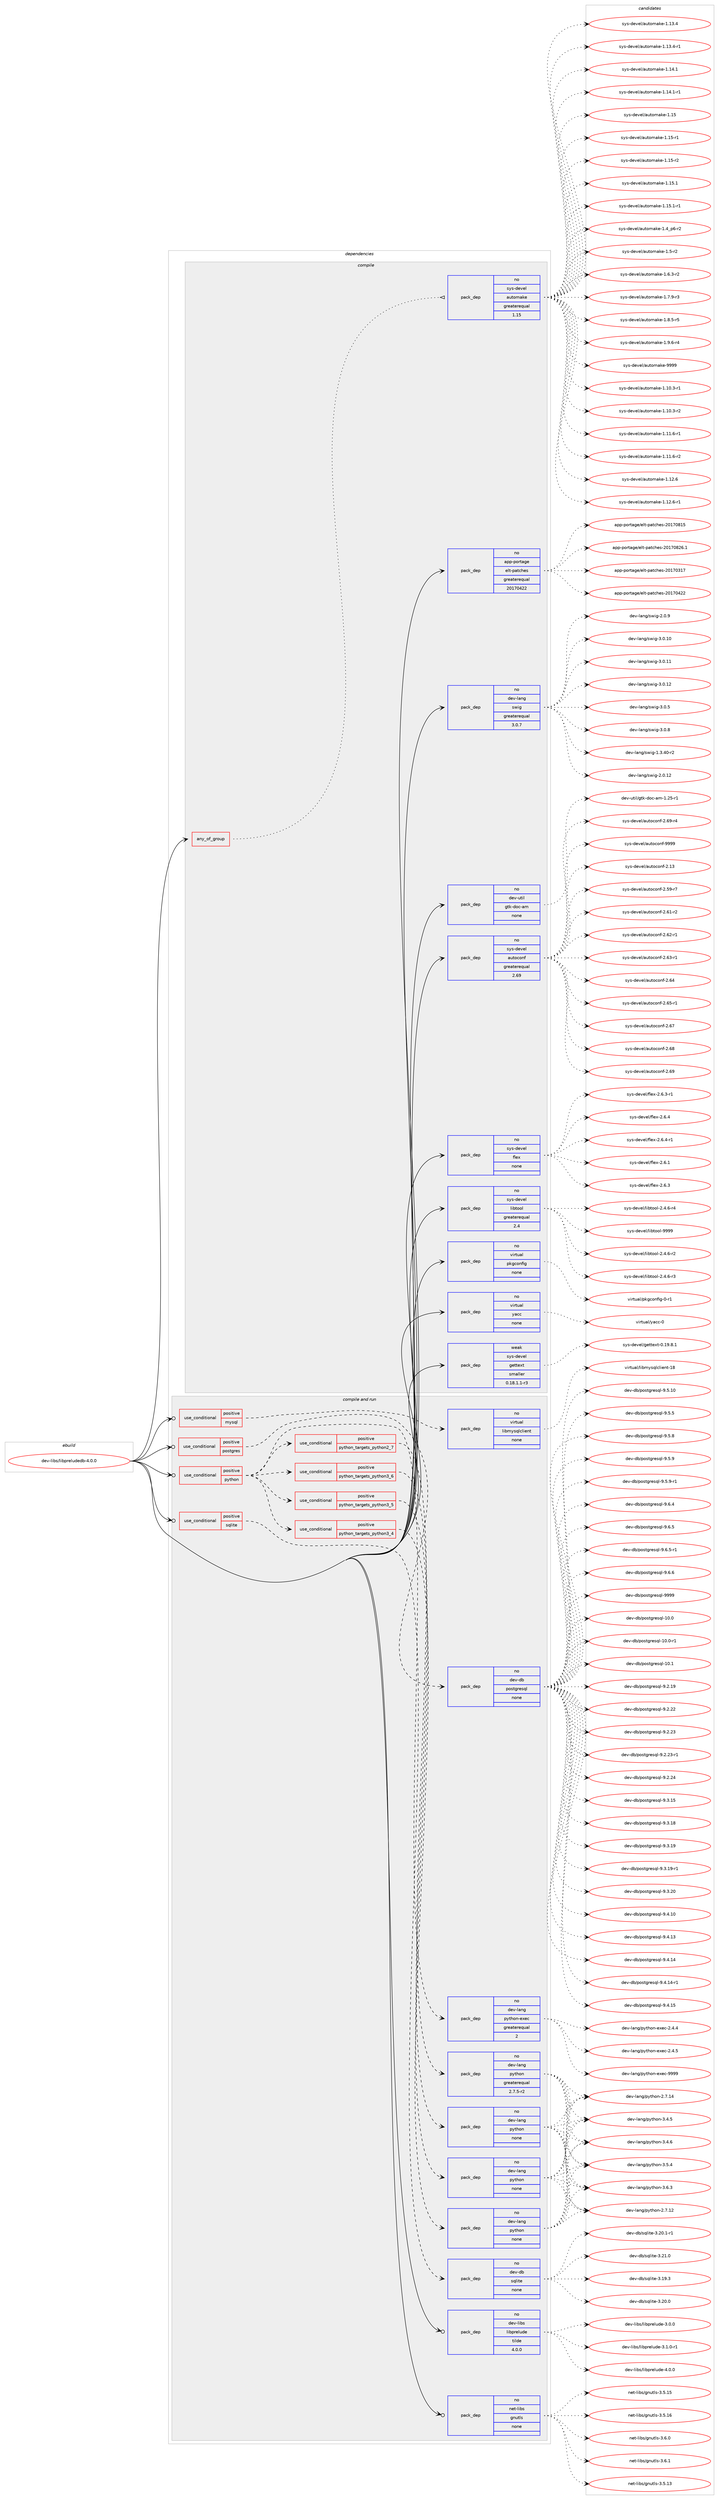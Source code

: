 digraph prolog {

# *************
# Graph options
# *************

newrank=true;
concentrate=true;
compound=true;
graph [rankdir=LR,fontname=Helvetica,fontsize=10,ranksep=1.5];#, ranksep=2.5, nodesep=0.2];
edge  [arrowhead=vee];
node  [fontname=Helvetica,fontsize=10];

# **********
# The ebuild
# **********

subgraph cluster_leftcol {
color=gray;
rank=same;
label=<<i>ebuild</i>>;
id [label="dev-libs/libpreludedb-4.0.0", color=red, width=4, href="../dev-libs/libpreludedb-4.0.0.svg"];
}

# ****************
# The dependencies
# ****************

subgraph cluster_midcol {
color=gray;
label=<<i>dependencies</i>>;
subgraph cluster_compile {
fillcolor="#eeeeee";
style=filled;
label=<<i>compile</i>>;
subgraph any3426 {
dependency116790 [label=<<TABLE BORDER="0" CELLBORDER="1" CELLSPACING="0" CELLPADDING="4"><TR><TD CELLPADDING="10">any_of_group</TD></TR></TABLE>>, shape=none, color=red];subgraph pack88078 {
dependency116791 [label=<<TABLE BORDER="0" CELLBORDER="1" CELLSPACING="0" CELLPADDING="4" WIDTH="220"><TR><TD ROWSPAN="6" CELLPADDING="30">pack_dep</TD></TR><TR><TD WIDTH="110">no</TD></TR><TR><TD>sys-devel</TD></TR><TR><TD>automake</TD></TR><TR><TD>greaterequal</TD></TR><TR><TD>1.15</TD></TR></TABLE>>, shape=none, color=blue];
}
dependency116790:e -> dependency116791:w [weight=20,style="dotted",arrowhead="oinv"];
}
id:e -> dependency116790:w [weight=20,style="solid",arrowhead="vee"];
subgraph pack88079 {
dependency116792 [label=<<TABLE BORDER="0" CELLBORDER="1" CELLSPACING="0" CELLPADDING="4" WIDTH="220"><TR><TD ROWSPAN="6" CELLPADDING="30">pack_dep</TD></TR><TR><TD WIDTH="110">no</TD></TR><TR><TD>app-portage</TD></TR><TR><TD>elt-patches</TD></TR><TR><TD>greaterequal</TD></TR><TR><TD>20170422</TD></TR></TABLE>>, shape=none, color=blue];
}
id:e -> dependency116792:w [weight=20,style="solid",arrowhead="vee"];
subgraph pack88080 {
dependency116793 [label=<<TABLE BORDER="0" CELLBORDER="1" CELLSPACING="0" CELLPADDING="4" WIDTH="220"><TR><TD ROWSPAN="6" CELLPADDING="30">pack_dep</TD></TR><TR><TD WIDTH="110">no</TD></TR><TR><TD>dev-lang</TD></TR><TR><TD>swig</TD></TR><TR><TD>greaterequal</TD></TR><TR><TD>3.0.7</TD></TR></TABLE>>, shape=none, color=blue];
}
id:e -> dependency116793:w [weight=20,style="solid",arrowhead="vee"];
subgraph pack88081 {
dependency116794 [label=<<TABLE BORDER="0" CELLBORDER="1" CELLSPACING="0" CELLPADDING="4" WIDTH="220"><TR><TD ROWSPAN="6" CELLPADDING="30">pack_dep</TD></TR><TR><TD WIDTH="110">no</TD></TR><TR><TD>dev-util</TD></TR><TR><TD>gtk-doc-am</TD></TR><TR><TD>none</TD></TR><TR><TD></TD></TR></TABLE>>, shape=none, color=blue];
}
id:e -> dependency116794:w [weight=20,style="solid",arrowhead="vee"];
subgraph pack88082 {
dependency116795 [label=<<TABLE BORDER="0" CELLBORDER="1" CELLSPACING="0" CELLPADDING="4" WIDTH="220"><TR><TD ROWSPAN="6" CELLPADDING="30">pack_dep</TD></TR><TR><TD WIDTH="110">no</TD></TR><TR><TD>sys-devel</TD></TR><TR><TD>autoconf</TD></TR><TR><TD>greaterequal</TD></TR><TR><TD>2.69</TD></TR></TABLE>>, shape=none, color=blue];
}
id:e -> dependency116795:w [weight=20,style="solid",arrowhead="vee"];
subgraph pack88083 {
dependency116796 [label=<<TABLE BORDER="0" CELLBORDER="1" CELLSPACING="0" CELLPADDING="4" WIDTH="220"><TR><TD ROWSPAN="6" CELLPADDING="30">pack_dep</TD></TR><TR><TD WIDTH="110">no</TD></TR><TR><TD>sys-devel</TD></TR><TR><TD>flex</TD></TR><TR><TD>none</TD></TR><TR><TD></TD></TR></TABLE>>, shape=none, color=blue];
}
id:e -> dependency116796:w [weight=20,style="solid",arrowhead="vee"];
subgraph pack88084 {
dependency116797 [label=<<TABLE BORDER="0" CELLBORDER="1" CELLSPACING="0" CELLPADDING="4" WIDTH="220"><TR><TD ROWSPAN="6" CELLPADDING="30">pack_dep</TD></TR><TR><TD WIDTH="110">no</TD></TR><TR><TD>sys-devel</TD></TR><TR><TD>libtool</TD></TR><TR><TD>greaterequal</TD></TR><TR><TD>2.4</TD></TR></TABLE>>, shape=none, color=blue];
}
id:e -> dependency116797:w [weight=20,style="solid",arrowhead="vee"];
subgraph pack88085 {
dependency116798 [label=<<TABLE BORDER="0" CELLBORDER="1" CELLSPACING="0" CELLPADDING="4" WIDTH="220"><TR><TD ROWSPAN="6" CELLPADDING="30">pack_dep</TD></TR><TR><TD WIDTH="110">no</TD></TR><TR><TD>virtual</TD></TR><TR><TD>pkgconfig</TD></TR><TR><TD>none</TD></TR><TR><TD></TD></TR></TABLE>>, shape=none, color=blue];
}
id:e -> dependency116798:w [weight=20,style="solid",arrowhead="vee"];
subgraph pack88086 {
dependency116799 [label=<<TABLE BORDER="0" CELLBORDER="1" CELLSPACING="0" CELLPADDING="4" WIDTH="220"><TR><TD ROWSPAN="6" CELLPADDING="30">pack_dep</TD></TR><TR><TD WIDTH="110">no</TD></TR><TR><TD>virtual</TD></TR><TR><TD>yacc</TD></TR><TR><TD>none</TD></TR><TR><TD></TD></TR></TABLE>>, shape=none, color=blue];
}
id:e -> dependency116799:w [weight=20,style="solid",arrowhead="vee"];
subgraph pack88087 {
dependency116800 [label=<<TABLE BORDER="0" CELLBORDER="1" CELLSPACING="0" CELLPADDING="4" WIDTH="220"><TR><TD ROWSPAN="6" CELLPADDING="30">pack_dep</TD></TR><TR><TD WIDTH="110">weak</TD></TR><TR><TD>sys-devel</TD></TR><TR><TD>gettext</TD></TR><TR><TD>smaller</TD></TR><TR><TD>0.18.1.1-r3</TD></TR></TABLE>>, shape=none, color=blue];
}
id:e -> dependency116800:w [weight=20,style="solid",arrowhead="vee"];
}
subgraph cluster_compileandrun {
fillcolor="#eeeeee";
style=filled;
label=<<i>compile and run</i>>;
subgraph cond25256 {
dependency116801 [label=<<TABLE BORDER="0" CELLBORDER="1" CELLSPACING="0" CELLPADDING="4"><TR><TD ROWSPAN="3" CELLPADDING="10">use_conditional</TD></TR><TR><TD>positive</TD></TR><TR><TD>mysql</TD></TR></TABLE>>, shape=none, color=red];
subgraph pack88088 {
dependency116802 [label=<<TABLE BORDER="0" CELLBORDER="1" CELLSPACING="0" CELLPADDING="4" WIDTH="220"><TR><TD ROWSPAN="6" CELLPADDING="30">pack_dep</TD></TR><TR><TD WIDTH="110">no</TD></TR><TR><TD>virtual</TD></TR><TR><TD>libmysqlclient</TD></TR><TR><TD>none</TD></TR><TR><TD></TD></TR></TABLE>>, shape=none, color=blue];
}
dependency116801:e -> dependency116802:w [weight=20,style="dashed",arrowhead="vee"];
}
id:e -> dependency116801:w [weight=20,style="solid",arrowhead="odotvee"];
subgraph cond25257 {
dependency116803 [label=<<TABLE BORDER="0" CELLBORDER="1" CELLSPACING="0" CELLPADDING="4"><TR><TD ROWSPAN="3" CELLPADDING="10">use_conditional</TD></TR><TR><TD>positive</TD></TR><TR><TD>postgres</TD></TR></TABLE>>, shape=none, color=red];
subgraph pack88089 {
dependency116804 [label=<<TABLE BORDER="0" CELLBORDER="1" CELLSPACING="0" CELLPADDING="4" WIDTH="220"><TR><TD ROWSPAN="6" CELLPADDING="30">pack_dep</TD></TR><TR><TD WIDTH="110">no</TD></TR><TR><TD>dev-db</TD></TR><TR><TD>postgresql</TD></TR><TR><TD>none</TD></TR><TR><TD></TD></TR></TABLE>>, shape=none, color=blue];
}
dependency116803:e -> dependency116804:w [weight=20,style="dashed",arrowhead="vee"];
}
id:e -> dependency116803:w [weight=20,style="solid",arrowhead="odotvee"];
subgraph cond25258 {
dependency116805 [label=<<TABLE BORDER="0" CELLBORDER="1" CELLSPACING="0" CELLPADDING="4"><TR><TD ROWSPAN="3" CELLPADDING="10">use_conditional</TD></TR><TR><TD>positive</TD></TR><TR><TD>python</TD></TR></TABLE>>, shape=none, color=red];
subgraph cond25259 {
dependency116806 [label=<<TABLE BORDER="0" CELLBORDER="1" CELLSPACING="0" CELLPADDING="4"><TR><TD ROWSPAN="3" CELLPADDING="10">use_conditional</TD></TR><TR><TD>positive</TD></TR><TR><TD>python_targets_python2_7</TD></TR></TABLE>>, shape=none, color=red];
subgraph pack88090 {
dependency116807 [label=<<TABLE BORDER="0" CELLBORDER="1" CELLSPACING="0" CELLPADDING="4" WIDTH="220"><TR><TD ROWSPAN="6" CELLPADDING="30">pack_dep</TD></TR><TR><TD WIDTH="110">no</TD></TR><TR><TD>dev-lang</TD></TR><TR><TD>python</TD></TR><TR><TD>greaterequal</TD></TR><TR><TD>2.7.5-r2</TD></TR></TABLE>>, shape=none, color=blue];
}
dependency116806:e -> dependency116807:w [weight=20,style="dashed",arrowhead="vee"];
}
dependency116805:e -> dependency116806:w [weight=20,style="dashed",arrowhead="vee"];
subgraph cond25260 {
dependency116808 [label=<<TABLE BORDER="0" CELLBORDER="1" CELLSPACING="0" CELLPADDING="4"><TR><TD ROWSPAN="3" CELLPADDING="10">use_conditional</TD></TR><TR><TD>positive</TD></TR><TR><TD>python_targets_python3_4</TD></TR></TABLE>>, shape=none, color=red];
subgraph pack88091 {
dependency116809 [label=<<TABLE BORDER="0" CELLBORDER="1" CELLSPACING="0" CELLPADDING="4" WIDTH="220"><TR><TD ROWSPAN="6" CELLPADDING="30">pack_dep</TD></TR><TR><TD WIDTH="110">no</TD></TR><TR><TD>dev-lang</TD></TR><TR><TD>python</TD></TR><TR><TD>none</TD></TR><TR><TD></TD></TR></TABLE>>, shape=none, color=blue];
}
dependency116808:e -> dependency116809:w [weight=20,style="dashed",arrowhead="vee"];
}
dependency116805:e -> dependency116808:w [weight=20,style="dashed",arrowhead="vee"];
subgraph cond25261 {
dependency116810 [label=<<TABLE BORDER="0" CELLBORDER="1" CELLSPACING="0" CELLPADDING="4"><TR><TD ROWSPAN="3" CELLPADDING="10">use_conditional</TD></TR><TR><TD>positive</TD></TR><TR><TD>python_targets_python3_5</TD></TR></TABLE>>, shape=none, color=red];
subgraph pack88092 {
dependency116811 [label=<<TABLE BORDER="0" CELLBORDER="1" CELLSPACING="0" CELLPADDING="4" WIDTH="220"><TR><TD ROWSPAN="6" CELLPADDING="30">pack_dep</TD></TR><TR><TD WIDTH="110">no</TD></TR><TR><TD>dev-lang</TD></TR><TR><TD>python</TD></TR><TR><TD>none</TD></TR><TR><TD></TD></TR></TABLE>>, shape=none, color=blue];
}
dependency116810:e -> dependency116811:w [weight=20,style="dashed",arrowhead="vee"];
}
dependency116805:e -> dependency116810:w [weight=20,style="dashed",arrowhead="vee"];
subgraph cond25262 {
dependency116812 [label=<<TABLE BORDER="0" CELLBORDER="1" CELLSPACING="0" CELLPADDING="4"><TR><TD ROWSPAN="3" CELLPADDING="10">use_conditional</TD></TR><TR><TD>positive</TD></TR><TR><TD>python_targets_python3_6</TD></TR></TABLE>>, shape=none, color=red];
subgraph pack88093 {
dependency116813 [label=<<TABLE BORDER="0" CELLBORDER="1" CELLSPACING="0" CELLPADDING="4" WIDTH="220"><TR><TD ROWSPAN="6" CELLPADDING="30">pack_dep</TD></TR><TR><TD WIDTH="110">no</TD></TR><TR><TD>dev-lang</TD></TR><TR><TD>python</TD></TR><TR><TD>none</TD></TR><TR><TD></TD></TR></TABLE>>, shape=none, color=blue];
}
dependency116812:e -> dependency116813:w [weight=20,style="dashed",arrowhead="vee"];
}
dependency116805:e -> dependency116812:w [weight=20,style="dashed",arrowhead="vee"];
subgraph pack88094 {
dependency116814 [label=<<TABLE BORDER="0" CELLBORDER="1" CELLSPACING="0" CELLPADDING="4" WIDTH="220"><TR><TD ROWSPAN="6" CELLPADDING="30">pack_dep</TD></TR><TR><TD WIDTH="110">no</TD></TR><TR><TD>dev-lang</TD></TR><TR><TD>python-exec</TD></TR><TR><TD>greaterequal</TD></TR><TR><TD>2</TD></TR></TABLE>>, shape=none, color=blue];
}
dependency116805:e -> dependency116814:w [weight=20,style="dashed",arrowhead="vee"];
}
id:e -> dependency116805:w [weight=20,style="solid",arrowhead="odotvee"];
subgraph cond25263 {
dependency116815 [label=<<TABLE BORDER="0" CELLBORDER="1" CELLSPACING="0" CELLPADDING="4"><TR><TD ROWSPAN="3" CELLPADDING="10">use_conditional</TD></TR><TR><TD>positive</TD></TR><TR><TD>sqlite</TD></TR></TABLE>>, shape=none, color=red];
subgraph pack88095 {
dependency116816 [label=<<TABLE BORDER="0" CELLBORDER="1" CELLSPACING="0" CELLPADDING="4" WIDTH="220"><TR><TD ROWSPAN="6" CELLPADDING="30">pack_dep</TD></TR><TR><TD WIDTH="110">no</TD></TR><TR><TD>dev-db</TD></TR><TR><TD>sqlite</TD></TR><TR><TD>none</TD></TR><TR><TD></TD></TR></TABLE>>, shape=none, color=blue];
}
dependency116815:e -> dependency116816:w [weight=20,style="dashed",arrowhead="vee"];
}
id:e -> dependency116815:w [weight=20,style="solid",arrowhead="odotvee"];
subgraph pack88096 {
dependency116817 [label=<<TABLE BORDER="0" CELLBORDER="1" CELLSPACING="0" CELLPADDING="4" WIDTH="220"><TR><TD ROWSPAN="6" CELLPADDING="30">pack_dep</TD></TR><TR><TD WIDTH="110">no</TD></TR><TR><TD>dev-libs</TD></TR><TR><TD>libprelude</TD></TR><TR><TD>tilde</TD></TR><TR><TD>4.0.0</TD></TR></TABLE>>, shape=none, color=blue];
}
id:e -> dependency116817:w [weight=20,style="solid",arrowhead="odotvee"];
subgraph pack88097 {
dependency116818 [label=<<TABLE BORDER="0" CELLBORDER="1" CELLSPACING="0" CELLPADDING="4" WIDTH="220"><TR><TD ROWSPAN="6" CELLPADDING="30">pack_dep</TD></TR><TR><TD WIDTH="110">no</TD></TR><TR><TD>net-libs</TD></TR><TR><TD>gnutls</TD></TR><TR><TD>none</TD></TR><TR><TD></TD></TR></TABLE>>, shape=none, color=blue];
}
id:e -> dependency116818:w [weight=20,style="solid",arrowhead="odotvee"];
}
subgraph cluster_run {
fillcolor="#eeeeee";
style=filled;
label=<<i>run</i>>;
}
}

# **************
# The candidates
# **************

subgraph cluster_choices {
rank=same;
color=gray;
label=<<i>candidates</i>>;

subgraph choice88078 {
color=black;
nodesep=1;
choice11512111545100101118101108479711711611110997107101454946494846514511449 [label="sys-devel/automake-1.10.3-r1", color=red, width=4,href="../sys-devel/automake-1.10.3-r1.svg"];
choice11512111545100101118101108479711711611110997107101454946494846514511450 [label="sys-devel/automake-1.10.3-r2", color=red, width=4,href="../sys-devel/automake-1.10.3-r2.svg"];
choice11512111545100101118101108479711711611110997107101454946494946544511449 [label="sys-devel/automake-1.11.6-r1", color=red, width=4,href="../sys-devel/automake-1.11.6-r1.svg"];
choice11512111545100101118101108479711711611110997107101454946494946544511450 [label="sys-devel/automake-1.11.6-r2", color=red, width=4,href="../sys-devel/automake-1.11.6-r2.svg"];
choice1151211154510010111810110847971171161111099710710145494649504654 [label="sys-devel/automake-1.12.6", color=red, width=4,href="../sys-devel/automake-1.12.6.svg"];
choice11512111545100101118101108479711711611110997107101454946495046544511449 [label="sys-devel/automake-1.12.6-r1", color=red, width=4,href="../sys-devel/automake-1.12.6-r1.svg"];
choice1151211154510010111810110847971171161111099710710145494649514652 [label="sys-devel/automake-1.13.4", color=red, width=4,href="../sys-devel/automake-1.13.4.svg"];
choice11512111545100101118101108479711711611110997107101454946495146524511449 [label="sys-devel/automake-1.13.4-r1", color=red, width=4,href="../sys-devel/automake-1.13.4-r1.svg"];
choice1151211154510010111810110847971171161111099710710145494649524649 [label="sys-devel/automake-1.14.1", color=red, width=4,href="../sys-devel/automake-1.14.1.svg"];
choice11512111545100101118101108479711711611110997107101454946495246494511449 [label="sys-devel/automake-1.14.1-r1", color=red, width=4,href="../sys-devel/automake-1.14.1-r1.svg"];
choice115121115451001011181011084797117116111109971071014549464953 [label="sys-devel/automake-1.15", color=red, width=4,href="../sys-devel/automake-1.15.svg"];
choice1151211154510010111810110847971171161111099710710145494649534511449 [label="sys-devel/automake-1.15-r1", color=red, width=4,href="../sys-devel/automake-1.15-r1.svg"];
choice1151211154510010111810110847971171161111099710710145494649534511450 [label="sys-devel/automake-1.15-r2", color=red, width=4,href="../sys-devel/automake-1.15-r2.svg"];
choice1151211154510010111810110847971171161111099710710145494649534649 [label="sys-devel/automake-1.15.1", color=red, width=4,href="../sys-devel/automake-1.15.1.svg"];
choice11512111545100101118101108479711711611110997107101454946495346494511449 [label="sys-devel/automake-1.15.1-r1", color=red, width=4,href="../sys-devel/automake-1.15.1-r1.svg"];
choice115121115451001011181011084797117116111109971071014549465295112544511450 [label="sys-devel/automake-1.4_p6-r2", color=red, width=4,href="../sys-devel/automake-1.4_p6-r2.svg"];
choice11512111545100101118101108479711711611110997107101454946534511450 [label="sys-devel/automake-1.5-r2", color=red, width=4,href="../sys-devel/automake-1.5-r2.svg"];
choice115121115451001011181011084797117116111109971071014549465446514511450 [label="sys-devel/automake-1.6.3-r2", color=red, width=4,href="../sys-devel/automake-1.6.3-r2.svg"];
choice115121115451001011181011084797117116111109971071014549465546574511451 [label="sys-devel/automake-1.7.9-r3", color=red, width=4,href="../sys-devel/automake-1.7.9-r3.svg"];
choice115121115451001011181011084797117116111109971071014549465646534511453 [label="sys-devel/automake-1.8.5-r5", color=red, width=4,href="../sys-devel/automake-1.8.5-r5.svg"];
choice115121115451001011181011084797117116111109971071014549465746544511452 [label="sys-devel/automake-1.9.6-r4", color=red, width=4,href="../sys-devel/automake-1.9.6-r4.svg"];
choice115121115451001011181011084797117116111109971071014557575757 [label="sys-devel/automake-9999", color=red, width=4,href="../sys-devel/automake-9999.svg"];
dependency116791:e -> choice11512111545100101118101108479711711611110997107101454946494846514511449:w [style=dotted,weight="100"];
dependency116791:e -> choice11512111545100101118101108479711711611110997107101454946494846514511450:w [style=dotted,weight="100"];
dependency116791:e -> choice11512111545100101118101108479711711611110997107101454946494946544511449:w [style=dotted,weight="100"];
dependency116791:e -> choice11512111545100101118101108479711711611110997107101454946494946544511450:w [style=dotted,weight="100"];
dependency116791:e -> choice1151211154510010111810110847971171161111099710710145494649504654:w [style=dotted,weight="100"];
dependency116791:e -> choice11512111545100101118101108479711711611110997107101454946495046544511449:w [style=dotted,weight="100"];
dependency116791:e -> choice1151211154510010111810110847971171161111099710710145494649514652:w [style=dotted,weight="100"];
dependency116791:e -> choice11512111545100101118101108479711711611110997107101454946495146524511449:w [style=dotted,weight="100"];
dependency116791:e -> choice1151211154510010111810110847971171161111099710710145494649524649:w [style=dotted,weight="100"];
dependency116791:e -> choice11512111545100101118101108479711711611110997107101454946495246494511449:w [style=dotted,weight="100"];
dependency116791:e -> choice115121115451001011181011084797117116111109971071014549464953:w [style=dotted,weight="100"];
dependency116791:e -> choice1151211154510010111810110847971171161111099710710145494649534511449:w [style=dotted,weight="100"];
dependency116791:e -> choice1151211154510010111810110847971171161111099710710145494649534511450:w [style=dotted,weight="100"];
dependency116791:e -> choice1151211154510010111810110847971171161111099710710145494649534649:w [style=dotted,weight="100"];
dependency116791:e -> choice11512111545100101118101108479711711611110997107101454946495346494511449:w [style=dotted,weight="100"];
dependency116791:e -> choice115121115451001011181011084797117116111109971071014549465295112544511450:w [style=dotted,weight="100"];
dependency116791:e -> choice11512111545100101118101108479711711611110997107101454946534511450:w [style=dotted,weight="100"];
dependency116791:e -> choice115121115451001011181011084797117116111109971071014549465446514511450:w [style=dotted,weight="100"];
dependency116791:e -> choice115121115451001011181011084797117116111109971071014549465546574511451:w [style=dotted,weight="100"];
dependency116791:e -> choice115121115451001011181011084797117116111109971071014549465646534511453:w [style=dotted,weight="100"];
dependency116791:e -> choice115121115451001011181011084797117116111109971071014549465746544511452:w [style=dotted,weight="100"];
dependency116791:e -> choice115121115451001011181011084797117116111109971071014557575757:w [style=dotted,weight="100"];
}
subgraph choice88079 {
color=black;
nodesep=1;
choice97112112451121111141169710310147101108116451129711699104101115455048495548514955 [label="app-portage/elt-patches-20170317", color=red, width=4,href="../app-portage/elt-patches-20170317.svg"];
choice97112112451121111141169710310147101108116451129711699104101115455048495548525050 [label="app-portage/elt-patches-20170422", color=red, width=4,href="../app-portage/elt-patches-20170422.svg"];
choice97112112451121111141169710310147101108116451129711699104101115455048495548564953 [label="app-portage/elt-patches-20170815", color=red, width=4,href="../app-portage/elt-patches-20170815.svg"];
choice971121124511211111411697103101471011081164511297116991041011154550484955485650544649 [label="app-portage/elt-patches-20170826.1", color=red, width=4,href="../app-portage/elt-patches-20170826.1.svg"];
dependency116792:e -> choice97112112451121111141169710310147101108116451129711699104101115455048495548514955:w [style=dotted,weight="100"];
dependency116792:e -> choice97112112451121111141169710310147101108116451129711699104101115455048495548525050:w [style=dotted,weight="100"];
dependency116792:e -> choice97112112451121111141169710310147101108116451129711699104101115455048495548564953:w [style=dotted,weight="100"];
dependency116792:e -> choice971121124511211111411697103101471011081164511297116991041011154550484955485650544649:w [style=dotted,weight="100"];
}
subgraph choice88080 {
color=black;
nodesep=1;
choice100101118451089711010347115119105103454946514652484511450 [label="dev-lang/swig-1.3.40-r2", color=red, width=4,href="../dev-lang/swig-1.3.40-r2.svg"];
choice10010111845108971101034711511910510345504648464950 [label="dev-lang/swig-2.0.12", color=red, width=4,href="../dev-lang/swig-2.0.12.svg"];
choice100101118451089711010347115119105103455046484657 [label="dev-lang/swig-2.0.9", color=red, width=4,href="../dev-lang/swig-2.0.9.svg"];
choice10010111845108971101034711511910510345514648464948 [label="dev-lang/swig-3.0.10", color=red, width=4,href="../dev-lang/swig-3.0.10.svg"];
choice10010111845108971101034711511910510345514648464949 [label="dev-lang/swig-3.0.11", color=red, width=4,href="../dev-lang/swig-3.0.11.svg"];
choice10010111845108971101034711511910510345514648464950 [label="dev-lang/swig-3.0.12", color=red, width=4,href="../dev-lang/swig-3.0.12.svg"];
choice100101118451089711010347115119105103455146484653 [label="dev-lang/swig-3.0.5", color=red, width=4,href="../dev-lang/swig-3.0.5.svg"];
choice100101118451089711010347115119105103455146484656 [label="dev-lang/swig-3.0.8", color=red, width=4,href="../dev-lang/swig-3.0.8.svg"];
dependency116793:e -> choice100101118451089711010347115119105103454946514652484511450:w [style=dotted,weight="100"];
dependency116793:e -> choice10010111845108971101034711511910510345504648464950:w [style=dotted,weight="100"];
dependency116793:e -> choice100101118451089711010347115119105103455046484657:w [style=dotted,weight="100"];
dependency116793:e -> choice10010111845108971101034711511910510345514648464948:w [style=dotted,weight="100"];
dependency116793:e -> choice10010111845108971101034711511910510345514648464949:w [style=dotted,weight="100"];
dependency116793:e -> choice10010111845108971101034711511910510345514648464950:w [style=dotted,weight="100"];
dependency116793:e -> choice100101118451089711010347115119105103455146484653:w [style=dotted,weight="100"];
dependency116793:e -> choice100101118451089711010347115119105103455146484656:w [style=dotted,weight="100"];
}
subgraph choice88081 {
color=black;
nodesep=1;
choice10010111845117116105108471031161074510011199459710945494650534511449 [label="dev-util/gtk-doc-am-1.25-r1", color=red, width=4,href="../dev-util/gtk-doc-am-1.25-r1.svg"];
dependency116794:e -> choice10010111845117116105108471031161074510011199459710945494650534511449:w [style=dotted,weight="100"];
}
subgraph choice88082 {
color=black;
nodesep=1;
choice115121115451001011181011084797117116111991111101024550464951 [label="sys-devel/autoconf-2.13", color=red, width=4,href="../sys-devel/autoconf-2.13.svg"];
choice1151211154510010111810110847971171161119911111010245504653574511455 [label="sys-devel/autoconf-2.59-r7", color=red, width=4,href="../sys-devel/autoconf-2.59-r7.svg"];
choice1151211154510010111810110847971171161119911111010245504654494511450 [label="sys-devel/autoconf-2.61-r2", color=red, width=4,href="../sys-devel/autoconf-2.61-r2.svg"];
choice1151211154510010111810110847971171161119911111010245504654504511449 [label="sys-devel/autoconf-2.62-r1", color=red, width=4,href="../sys-devel/autoconf-2.62-r1.svg"];
choice1151211154510010111810110847971171161119911111010245504654514511449 [label="sys-devel/autoconf-2.63-r1", color=red, width=4,href="../sys-devel/autoconf-2.63-r1.svg"];
choice115121115451001011181011084797117116111991111101024550465452 [label="sys-devel/autoconf-2.64", color=red, width=4,href="../sys-devel/autoconf-2.64.svg"];
choice1151211154510010111810110847971171161119911111010245504654534511449 [label="sys-devel/autoconf-2.65-r1", color=red, width=4,href="../sys-devel/autoconf-2.65-r1.svg"];
choice115121115451001011181011084797117116111991111101024550465455 [label="sys-devel/autoconf-2.67", color=red, width=4,href="../sys-devel/autoconf-2.67.svg"];
choice115121115451001011181011084797117116111991111101024550465456 [label="sys-devel/autoconf-2.68", color=red, width=4,href="../sys-devel/autoconf-2.68.svg"];
choice115121115451001011181011084797117116111991111101024550465457 [label="sys-devel/autoconf-2.69", color=red, width=4,href="../sys-devel/autoconf-2.69.svg"];
choice1151211154510010111810110847971171161119911111010245504654574511452 [label="sys-devel/autoconf-2.69-r4", color=red, width=4,href="../sys-devel/autoconf-2.69-r4.svg"];
choice115121115451001011181011084797117116111991111101024557575757 [label="sys-devel/autoconf-9999", color=red, width=4,href="../sys-devel/autoconf-9999.svg"];
dependency116795:e -> choice115121115451001011181011084797117116111991111101024550464951:w [style=dotted,weight="100"];
dependency116795:e -> choice1151211154510010111810110847971171161119911111010245504653574511455:w [style=dotted,weight="100"];
dependency116795:e -> choice1151211154510010111810110847971171161119911111010245504654494511450:w [style=dotted,weight="100"];
dependency116795:e -> choice1151211154510010111810110847971171161119911111010245504654504511449:w [style=dotted,weight="100"];
dependency116795:e -> choice1151211154510010111810110847971171161119911111010245504654514511449:w [style=dotted,weight="100"];
dependency116795:e -> choice115121115451001011181011084797117116111991111101024550465452:w [style=dotted,weight="100"];
dependency116795:e -> choice1151211154510010111810110847971171161119911111010245504654534511449:w [style=dotted,weight="100"];
dependency116795:e -> choice115121115451001011181011084797117116111991111101024550465455:w [style=dotted,weight="100"];
dependency116795:e -> choice115121115451001011181011084797117116111991111101024550465456:w [style=dotted,weight="100"];
dependency116795:e -> choice115121115451001011181011084797117116111991111101024550465457:w [style=dotted,weight="100"];
dependency116795:e -> choice1151211154510010111810110847971171161119911111010245504654574511452:w [style=dotted,weight="100"];
dependency116795:e -> choice115121115451001011181011084797117116111991111101024557575757:w [style=dotted,weight="100"];
}
subgraph choice88083 {
color=black;
nodesep=1;
choice1151211154510010111810110847102108101120455046544649 [label="sys-devel/flex-2.6.1", color=red, width=4,href="../sys-devel/flex-2.6.1.svg"];
choice1151211154510010111810110847102108101120455046544651 [label="sys-devel/flex-2.6.3", color=red, width=4,href="../sys-devel/flex-2.6.3.svg"];
choice11512111545100101118101108471021081011204550465446514511449 [label="sys-devel/flex-2.6.3-r1", color=red, width=4,href="../sys-devel/flex-2.6.3-r1.svg"];
choice1151211154510010111810110847102108101120455046544652 [label="sys-devel/flex-2.6.4", color=red, width=4,href="../sys-devel/flex-2.6.4.svg"];
choice11512111545100101118101108471021081011204550465446524511449 [label="sys-devel/flex-2.6.4-r1", color=red, width=4,href="../sys-devel/flex-2.6.4-r1.svg"];
dependency116796:e -> choice1151211154510010111810110847102108101120455046544649:w [style=dotted,weight="100"];
dependency116796:e -> choice1151211154510010111810110847102108101120455046544651:w [style=dotted,weight="100"];
dependency116796:e -> choice11512111545100101118101108471021081011204550465446514511449:w [style=dotted,weight="100"];
dependency116796:e -> choice1151211154510010111810110847102108101120455046544652:w [style=dotted,weight="100"];
dependency116796:e -> choice11512111545100101118101108471021081011204550465446524511449:w [style=dotted,weight="100"];
}
subgraph choice88084 {
color=black;
nodesep=1;
choice1151211154510010111810110847108105981161111111084550465246544511450 [label="sys-devel/libtool-2.4.6-r2", color=red, width=4,href="../sys-devel/libtool-2.4.6-r2.svg"];
choice1151211154510010111810110847108105981161111111084550465246544511451 [label="sys-devel/libtool-2.4.6-r3", color=red, width=4,href="../sys-devel/libtool-2.4.6-r3.svg"];
choice1151211154510010111810110847108105981161111111084550465246544511452 [label="sys-devel/libtool-2.4.6-r4", color=red, width=4,href="../sys-devel/libtool-2.4.6-r4.svg"];
choice1151211154510010111810110847108105981161111111084557575757 [label="sys-devel/libtool-9999", color=red, width=4,href="../sys-devel/libtool-9999.svg"];
dependency116797:e -> choice1151211154510010111810110847108105981161111111084550465246544511450:w [style=dotted,weight="100"];
dependency116797:e -> choice1151211154510010111810110847108105981161111111084550465246544511451:w [style=dotted,weight="100"];
dependency116797:e -> choice1151211154510010111810110847108105981161111111084550465246544511452:w [style=dotted,weight="100"];
dependency116797:e -> choice1151211154510010111810110847108105981161111111084557575757:w [style=dotted,weight="100"];
}
subgraph choice88085 {
color=black;
nodesep=1;
choice11810511411611797108471121071039911111010210510345484511449 [label="virtual/pkgconfig-0-r1", color=red, width=4,href="../virtual/pkgconfig-0-r1.svg"];
dependency116798:e -> choice11810511411611797108471121071039911111010210510345484511449:w [style=dotted,weight="100"];
}
subgraph choice88086 {
color=black;
nodesep=1;
choice11810511411611797108471219799994548 [label="virtual/yacc-0", color=red, width=4,href="../virtual/yacc-0.svg"];
dependency116799:e -> choice11810511411611797108471219799994548:w [style=dotted,weight="100"];
}
subgraph choice88087 {
color=black;
nodesep=1;
choice1151211154510010111810110847103101116116101120116454846495746564649 [label="sys-devel/gettext-0.19.8.1", color=red, width=4,href="../sys-devel/gettext-0.19.8.1.svg"];
dependency116800:e -> choice1151211154510010111810110847103101116116101120116454846495746564649:w [style=dotted,weight="100"];
}
subgraph choice88088 {
color=black;
nodesep=1;
choice11810511411611797108471081059810912111511310899108105101110116454956 [label="virtual/libmysqlclient-18", color=red, width=4,href="../virtual/libmysqlclient-18.svg"];
dependency116802:e -> choice11810511411611797108471081059810912111511310899108105101110116454956:w [style=dotted,weight="100"];
}
subgraph choice88089 {
color=black;
nodesep=1;
choice1001011184510098471121111151161031141011151131084549484648 [label="dev-db/postgresql-10.0", color=red, width=4,href="../dev-db/postgresql-10.0.svg"];
choice10010111845100984711211111511610311410111511310845494846484511449 [label="dev-db/postgresql-10.0-r1", color=red, width=4,href="../dev-db/postgresql-10.0-r1.svg"];
choice1001011184510098471121111151161031141011151131084549484649 [label="dev-db/postgresql-10.1", color=red, width=4,href="../dev-db/postgresql-10.1.svg"];
choice10010111845100984711211111511610311410111511310845574650464957 [label="dev-db/postgresql-9.2.19", color=red, width=4,href="../dev-db/postgresql-9.2.19.svg"];
choice10010111845100984711211111511610311410111511310845574650465050 [label="dev-db/postgresql-9.2.22", color=red, width=4,href="../dev-db/postgresql-9.2.22.svg"];
choice10010111845100984711211111511610311410111511310845574650465051 [label="dev-db/postgresql-9.2.23", color=red, width=4,href="../dev-db/postgresql-9.2.23.svg"];
choice100101118451009847112111115116103114101115113108455746504650514511449 [label="dev-db/postgresql-9.2.23-r1", color=red, width=4,href="../dev-db/postgresql-9.2.23-r1.svg"];
choice10010111845100984711211111511610311410111511310845574650465052 [label="dev-db/postgresql-9.2.24", color=red, width=4,href="../dev-db/postgresql-9.2.24.svg"];
choice10010111845100984711211111511610311410111511310845574651464953 [label="dev-db/postgresql-9.3.15", color=red, width=4,href="../dev-db/postgresql-9.3.15.svg"];
choice10010111845100984711211111511610311410111511310845574651464956 [label="dev-db/postgresql-9.3.18", color=red, width=4,href="../dev-db/postgresql-9.3.18.svg"];
choice10010111845100984711211111511610311410111511310845574651464957 [label="dev-db/postgresql-9.3.19", color=red, width=4,href="../dev-db/postgresql-9.3.19.svg"];
choice100101118451009847112111115116103114101115113108455746514649574511449 [label="dev-db/postgresql-9.3.19-r1", color=red, width=4,href="../dev-db/postgresql-9.3.19-r1.svg"];
choice10010111845100984711211111511610311410111511310845574651465048 [label="dev-db/postgresql-9.3.20", color=red, width=4,href="../dev-db/postgresql-9.3.20.svg"];
choice10010111845100984711211111511610311410111511310845574652464948 [label="dev-db/postgresql-9.4.10", color=red, width=4,href="../dev-db/postgresql-9.4.10.svg"];
choice10010111845100984711211111511610311410111511310845574652464951 [label="dev-db/postgresql-9.4.13", color=red, width=4,href="../dev-db/postgresql-9.4.13.svg"];
choice10010111845100984711211111511610311410111511310845574652464952 [label="dev-db/postgresql-9.4.14", color=red, width=4,href="../dev-db/postgresql-9.4.14.svg"];
choice100101118451009847112111115116103114101115113108455746524649524511449 [label="dev-db/postgresql-9.4.14-r1", color=red, width=4,href="../dev-db/postgresql-9.4.14-r1.svg"];
choice10010111845100984711211111511610311410111511310845574652464953 [label="dev-db/postgresql-9.4.15", color=red, width=4,href="../dev-db/postgresql-9.4.15.svg"];
choice10010111845100984711211111511610311410111511310845574653464948 [label="dev-db/postgresql-9.5.10", color=red, width=4,href="../dev-db/postgresql-9.5.10.svg"];
choice100101118451009847112111115116103114101115113108455746534653 [label="dev-db/postgresql-9.5.5", color=red, width=4,href="../dev-db/postgresql-9.5.5.svg"];
choice100101118451009847112111115116103114101115113108455746534656 [label="dev-db/postgresql-9.5.8", color=red, width=4,href="../dev-db/postgresql-9.5.8.svg"];
choice100101118451009847112111115116103114101115113108455746534657 [label="dev-db/postgresql-9.5.9", color=red, width=4,href="../dev-db/postgresql-9.5.9.svg"];
choice1001011184510098471121111151161031141011151131084557465346574511449 [label="dev-db/postgresql-9.5.9-r1", color=red, width=4,href="../dev-db/postgresql-9.5.9-r1.svg"];
choice100101118451009847112111115116103114101115113108455746544652 [label="dev-db/postgresql-9.6.4", color=red, width=4,href="../dev-db/postgresql-9.6.4.svg"];
choice100101118451009847112111115116103114101115113108455746544653 [label="dev-db/postgresql-9.6.5", color=red, width=4,href="../dev-db/postgresql-9.6.5.svg"];
choice1001011184510098471121111151161031141011151131084557465446534511449 [label="dev-db/postgresql-9.6.5-r1", color=red, width=4,href="../dev-db/postgresql-9.6.5-r1.svg"];
choice100101118451009847112111115116103114101115113108455746544654 [label="dev-db/postgresql-9.6.6", color=red, width=4,href="../dev-db/postgresql-9.6.6.svg"];
choice1001011184510098471121111151161031141011151131084557575757 [label="dev-db/postgresql-9999", color=red, width=4,href="../dev-db/postgresql-9999.svg"];
dependency116804:e -> choice1001011184510098471121111151161031141011151131084549484648:w [style=dotted,weight="100"];
dependency116804:e -> choice10010111845100984711211111511610311410111511310845494846484511449:w [style=dotted,weight="100"];
dependency116804:e -> choice1001011184510098471121111151161031141011151131084549484649:w [style=dotted,weight="100"];
dependency116804:e -> choice10010111845100984711211111511610311410111511310845574650464957:w [style=dotted,weight="100"];
dependency116804:e -> choice10010111845100984711211111511610311410111511310845574650465050:w [style=dotted,weight="100"];
dependency116804:e -> choice10010111845100984711211111511610311410111511310845574650465051:w [style=dotted,weight="100"];
dependency116804:e -> choice100101118451009847112111115116103114101115113108455746504650514511449:w [style=dotted,weight="100"];
dependency116804:e -> choice10010111845100984711211111511610311410111511310845574650465052:w [style=dotted,weight="100"];
dependency116804:e -> choice10010111845100984711211111511610311410111511310845574651464953:w [style=dotted,weight="100"];
dependency116804:e -> choice10010111845100984711211111511610311410111511310845574651464956:w [style=dotted,weight="100"];
dependency116804:e -> choice10010111845100984711211111511610311410111511310845574651464957:w [style=dotted,weight="100"];
dependency116804:e -> choice100101118451009847112111115116103114101115113108455746514649574511449:w [style=dotted,weight="100"];
dependency116804:e -> choice10010111845100984711211111511610311410111511310845574651465048:w [style=dotted,weight="100"];
dependency116804:e -> choice10010111845100984711211111511610311410111511310845574652464948:w [style=dotted,weight="100"];
dependency116804:e -> choice10010111845100984711211111511610311410111511310845574652464951:w [style=dotted,weight="100"];
dependency116804:e -> choice10010111845100984711211111511610311410111511310845574652464952:w [style=dotted,weight="100"];
dependency116804:e -> choice100101118451009847112111115116103114101115113108455746524649524511449:w [style=dotted,weight="100"];
dependency116804:e -> choice10010111845100984711211111511610311410111511310845574652464953:w [style=dotted,weight="100"];
dependency116804:e -> choice10010111845100984711211111511610311410111511310845574653464948:w [style=dotted,weight="100"];
dependency116804:e -> choice100101118451009847112111115116103114101115113108455746534653:w [style=dotted,weight="100"];
dependency116804:e -> choice100101118451009847112111115116103114101115113108455746534656:w [style=dotted,weight="100"];
dependency116804:e -> choice100101118451009847112111115116103114101115113108455746534657:w [style=dotted,weight="100"];
dependency116804:e -> choice1001011184510098471121111151161031141011151131084557465346574511449:w [style=dotted,weight="100"];
dependency116804:e -> choice100101118451009847112111115116103114101115113108455746544652:w [style=dotted,weight="100"];
dependency116804:e -> choice100101118451009847112111115116103114101115113108455746544653:w [style=dotted,weight="100"];
dependency116804:e -> choice1001011184510098471121111151161031141011151131084557465446534511449:w [style=dotted,weight="100"];
dependency116804:e -> choice100101118451009847112111115116103114101115113108455746544654:w [style=dotted,weight="100"];
dependency116804:e -> choice1001011184510098471121111151161031141011151131084557575757:w [style=dotted,weight="100"];
}
subgraph choice88090 {
color=black;
nodesep=1;
choice10010111845108971101034711212111610411111045504655464950 [label="dev-lang/python-2.7.12", color=red, width=4,href="../dev-lang/python-2.7.12.svg"];
choice10010111845108971101034711212111610411111045504655464952 [label="dev-lang/python-2.7.14", color=red, width=4,href="../dev-lang/python-2.7.14.svg"];
choice100101118451089711010347112121116104111110455146524653 [label="dev-lang/python-3.4.5", color=red, width=4,href="../dev-lang/python-3.4.5.svg"];
choice100101118451089711010347112121116104111110455146524654 [label="dev-lang/python-3.4.6", color=red, width=4,href="../dev-lang/python-3.4.6.svg"];
choice100101118451089711010347112121116104111110455146534652 [label="dev-lang/python-3.5.4", color=red, width=4,href="../dev-lang/python-3.5.4.svg"];
choice100101118451089711010347112121116104111110455146544651 [label="dev-lang/python-3.6.3", color=red, width=4,href="../dev-lang/python-3.6.3.svg"];
dependency116807:e -> choice10010111845108971101034711212111610411111045504655464950:w [style=dotted,weight="100"];
dependency116807:e -> choice10010111845108971101034711212111610411111045504655464952:w [style=dotted,weight="100"];
dependency116807:e -> choice100101118451089711010347112121116104111110455146524653:w [style=dotted,weight="100"];
dependency116807:e -> choice100101118451089711010347112121116104111110455146524654:w [style=dotted,weight="100"];
dependency116807:e -> choice100101118451089711010347112121116104111110455146534652:w [style=dotted,weight="100"];
dependency116807:e -> choice100101118451089711010347112121116104111110455146544651:w [style=dotted,weight="100"];
}
subgraph choice88091 {
color=black;
nodesep=1;
choice10010111845108971101034711212111610411111045504655464950 [label="dev-lang/python-2.7.12", color=red, width=4,href="../dev-lang/python-2.7.12.svg"];
choice10010111845108971101034711212111610411111045504655464952 [label="dev-lang/python-2.7.14", color=red, width=4,href="../dev-lang/python-2.7.14.svg"];
choice100101118451089711010347112121116104111110455146524653 [label="dev-lang/python-3.4.5", color=red, width=4,href="../dev-lang/python-3.4.5.svg"];
choice100101118451089711010347112121116104111110455146524654 [label="dev-lang/python-3.4.6", color=red, width=4,href="../dev-lang/python-3.4.6.svg"];
choice100101118451089711010347112121116104111110455146534652 [label="dev-lang/python-3.5.4", color=red, width=4,href="../dev-lang/python-3.5.4.svg"];
choice100101118451089711010347112121116104111110455146544651 [label="dev-lang/python-3.6.3", color=red, width=4,href="../dev-lang/python-3.6.3.svg"];
dependency116809:e -> choice10010111845108971101034711212111610411111045504655464950:w [style=dotted,weight="100"];
dependency116809:e -> choice10010111845108971101034711212111610411111045504655464952:w [style=dotted,weight="100"];
dependency116809:e -> choice100101118451089711010347112121116104111110455146524653:w [style=dotted,weight="100"];
dependency116809:e -> choice100101118451089711010347112121116104111110455146524654:w [style=dotted,weight="100"];
dependency116809:e -> choice100101118451089711010347112121116104111110455146534652:w [style=dotted,weight="100"];
dependency116809:e -> choice100101118451089711010347112121116104111110455146544651:w [style=dotted,weight="100"];
}
subgraph choice88092 {
color=black;
nodesep=1;
choice10010111845108971101034711212111610411111045504655464950 [label="dev-lang/python-2.7.12", color=red, width=4,href="../dev-lang/python-2.7.12.svg"];
choice10010111845108971101034711212111610411111045504655464952 [label="dev-lang/python-2.7.14", color=red, width=4,href="../dev-lang/python-2.7.14.svg"];
choice100101118451089711010347112121116104111110455146524653 [label="dev-lang/python-3.4.5", color=red, width=4,href="../dev-lang/python-3.4.5.svg"];
choice100101118451089711010347112121116104111110455146524654 [label="dev-lang/python-3.4.6", color=red, width=4,href="../dev-lang/python-3.4.6.svg"];
choice100101118451089711010347112121116104111110455146534652 [label="dev-lang/python-3.5.4", color=red, width=4,href="../dev-lang/python-3.5.4.svg"];
choice100101118451089711010347112121116104111110455146544651 [label="dev-lang/python-3.6.3", color=red, width=4,href="../dev-lang/python-3.6.3.svg"];
dependency116811:e -> choice10010111845108971101034711212111610411111045504655464950:w [style=dotted,weight="100"];
dependency116811:e -> choice10010111845108971101034711212111610411111045504655464952:w [style=dotted,weight="100"];
dependency116811:e -> choice100101118451089711010347112121116104111110455146524653:w [style=dotted,weight="100"];
dependency116811:e -> choice100101118451089711010347112121116104111110455146524654:w [style=dotted,weight="100"];
dependency116811:e -> choice100101118451089711010347112121116104111110455146534652:w [style=dotted,weight="100"];
dependency116811:e -> choice100101118451089711010347112121116104111110455146544651:w [style=dotted,weight="100"];
}
subgraph choice88093 {
color=black;
nodesep=1;
choice10010111845108971101034711212111610411111045504655464950 [label="dev-lang/python-2.7.12", color=red, width=4,href="../dev-lang/python-2.7.12.svg"];
choice10010111845108971101034711212111610411111045504655464952 [label="dev-lang/python-2.7.14", color=red, width=4,href="../dev-lang/python-2.7.14.svg"];
choice100101118451089711010347112121116104111110455146524653 [label="dev-lang/python-3.4.5", color=red, width=4,href="../dev-lang/python-3.4.5.svg"];
choice100101118451089711010347112121116104111110455146524654 [label="dev-lang/python-3.4.6", color=red, width=4,href="../dev-lang/python-3.4.6.svg"];
choice100101118451089711010347112121116104111110455146534652 [label="dev-lang/python-3.5.4", color=red, width=4,href="../dev-lang/python-3.5.4.svg"];
choice100101118451089711010347112121116104111110455146544651 [label="dev-lang/python-3.6.3", color=red, width=4,href="../dev-lang/python-3.6.3.svg"];
dependency116813:e -> choice10010111845108971101034711212111610411111045504655464950:w [style=dotted,weight="100"];
dependency116813:e -> choice10010111845108971101034711212111610411111045504655464952:w [style=dotted,weight="100"];
dependency116813:e -> choice100101118451089711010347112121116104111110455146524653:w [style=dotted,weight="100"];
dependency116813:e -> choice100101118451089711010347112121116104111110455146524654:w [style=dotted,weight="100"];
dependency116813:e -> choice100101118451089711010347112121116104111110455146534652:w [style=dotted,weight="100"];
dependency116813:e -> choice100101118451089711010347112121116104111110455146544651:w [style=dotted,weight="100"];
}
subgraph choice88094 {
color=black;
nodesep=1;
choice1001011184510897110103471121211161041111104510112010199455046524652 [label="dev-lang/python-exec-2.4.4", color=red, width=4,href="../dev-lang/python-exec-2.4.4.svg"];
choice1001011184510897110103471121211161041111104510112010199455046524653 [label="dev-lang/python-exec-2.4.5", color=red, width=4,href="../dev-lang/python-exec-2.4.5.svg"];
choice10010111845108971101034711212111610411111045101120101994557575757 [label="dev-lang/python-exec-9999", color=red, width=4,href="../dev-lang/python-exec-9999.svg"];
dependency116814:e -> choice1001011184510897110103471121211161041111104510112010199455046524652:w [style=dotted,weight="100"];
dependency116814:e -> choice1001011184510897110103471121211161041111104510112010199455046524653:w [style=dotted,weight="100"];
dependency116814:e -> choice10010111845108971101034711212111610411111045101120101994557575757:w [style=dotted,weight="100"];
}
subgraph choice88095 {
color=black;
nodesep=1;
choice10010111845100984711511310810511610145514649574651 [label="dev-db/sqlite-3.19.3", color=red, width=4,href="../dev-db/sqlite-3.19.3.svg"];
choice10010111845100984711511310810511610145514650484648 [label="dev-db/sqlite-3.20.0", color=red, width=4,href="../dev-db/sqlite-3.20.0.svg"];
choice100101118451009847115113108105116101455146504846494511449 [label="dev-db/sqlite-3.20.1-r1", color=red, width=4,href="../dev-db/sqlite-3.20.1-r1.svg"];
choice10010111845100984711511310810511610145514650494648 [label="dev-db/sqlite-3.21.0", color=red, width=4,href="../dev-db/sqlite-3.21.0.svg"];
dependency116816:e -> choice10010111845100984711511310810511610145514649574651:w [style=dotted,weight="100"];
dependency116816:e -> choice10010111845100984711511310810511610145514650484648:w [style=dotted,weight="100"];
dependency116816:e -> choice100101118451009847115113108105116101455146504846494511449:w [style=dotted,weight="100"];
dependency116816:e -> choice10010111845100984711511310810511610145514650494648:w [style=dotted,weight="100"];
}
subgraph choice88096 {
color=black;
nodesep=1;
choice10010111845108105981154710810598112114101108117100101455146484648 [label="dev-libs/libprelude-3.0.0", color=red, width=4,href="../dev-libs/libprelude-3.0.0.svg"];
choice100101118451081059811547108105981121141011081171001014551464946484511449 [label="dev-libs/libprelude-3.1.0-r1", color=red, width=4,href="../dev-libs/libprelude-3.1.0-r1.svg"];
choice10010111845108105981154710810598112114101108117100101455246484648 [label="dev-libs/libprelude-4.0.0", color=red, width=4,href="../dev-libs/libprelude-4.0.0.svg"];
dependency116817:e -> choice10010111845108105981154710810598112114101108117100101455146484648:w [style=dotted,weight="100"];
dependency116817:e -> choice100101118451081059811547108105981121141011081171001014551464946484511449:w [style=dotted,weight="100"];
dependency116817:e -> choice10010111845108105981154710810598112114101108117100101455246484648:w [style=dotted,weight="100"];
}
subgraph choice88097 {
color=black;
nodesep=1;
choice11010111645108105981154710311011711610811545514653464951 [label="net-libs/gnutls-3.5.13", color=red, width=4,href="../net-libs/gnutls-3.5.13.svg"];
choice11010111645108105981154710311011711610811545514653464953 [label="net-libs/gnutls-3.5.15", color=red, width=4,href="../net-libs/gnutls-3.5.15.svg"];
choice11010111645108105981154710311011711610811545514653464954 [label="net-libs/gnutls-3.5.16", color=red, width=4,href="../net-libs/gnutls-3.5.16.svg"];
choice110101116451081059811547103110117116108115455146544648 [label="net-libs/gnutls-3.6.0", color=red, width=4,href="../net-libs/gnutls-3.6.0.svg"];
choice110101116451081059811547103110117116108115455146544649 [label="net-libs/gnutls-3.6.1", color=red, width=4,href="../net-libs/gnutls-3.6.1.svg"];
dependency116818:e -> choice11010111645108105981154710311011711610811545514653464951:w [style=dotted,weight="100"];
dependency116818:e -> choice11010111645108105981154710311011711610811545514653464953:w [style=dotted,weight="100"];
dependency116818:e -> choice11010111645108105981154710311011711610811545514653464954:w [style=dotted,weight="100"];
dependency116818:e -> choice110101116451081059811547103110117116108115455146544648:w [style=dotted,weight="100"];
dependency116818:e -> choice110101116451081059811547103110117116108115455146544649:w [style=dotted,weight="100"];
}
}

}
